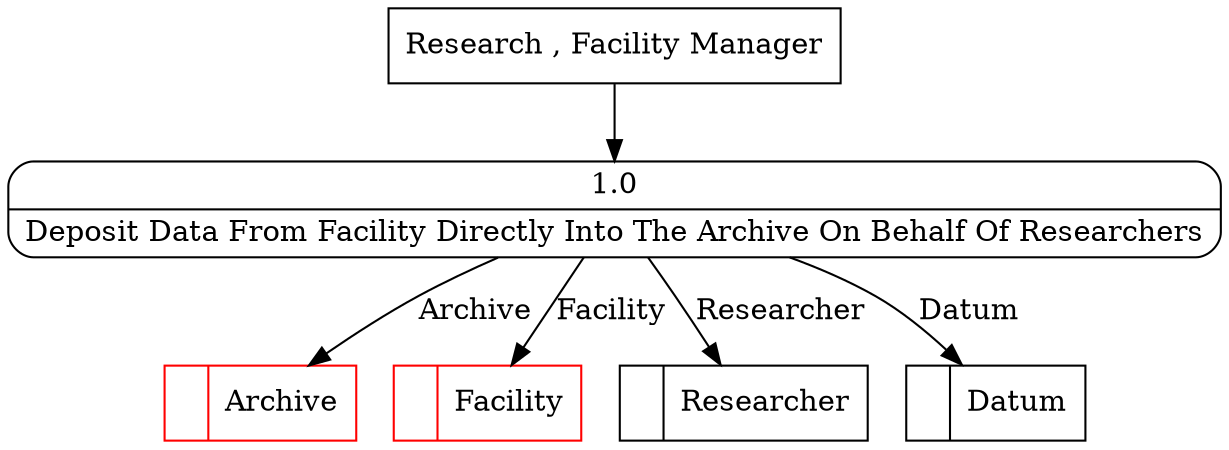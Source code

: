 digraph dfd2{ 
node[shape=record]
200 [label="<f0>  |<f1> Archive " color=red];
201 [label="<f0>  |<f1> Facility " color=red];
202 [label="<f0>  |<f1> Researcher " ];
203 [label="<f0>  |<f1> Datum " ];
204 [label="Research , Facility Manager" shape=box];
205 [label="{<f0> 1.0|<f1> Deposit Data From Facility Directly Into The Archive On Behalf Of Researchers }" shape=Mrecord];
204 -> 205
205 -> 203 [label="Datum"]
205 -> 201 [label="Facility"]
205 -> 200 [label="Archive"]
205 -> 202 [label="Researcher"]
}
